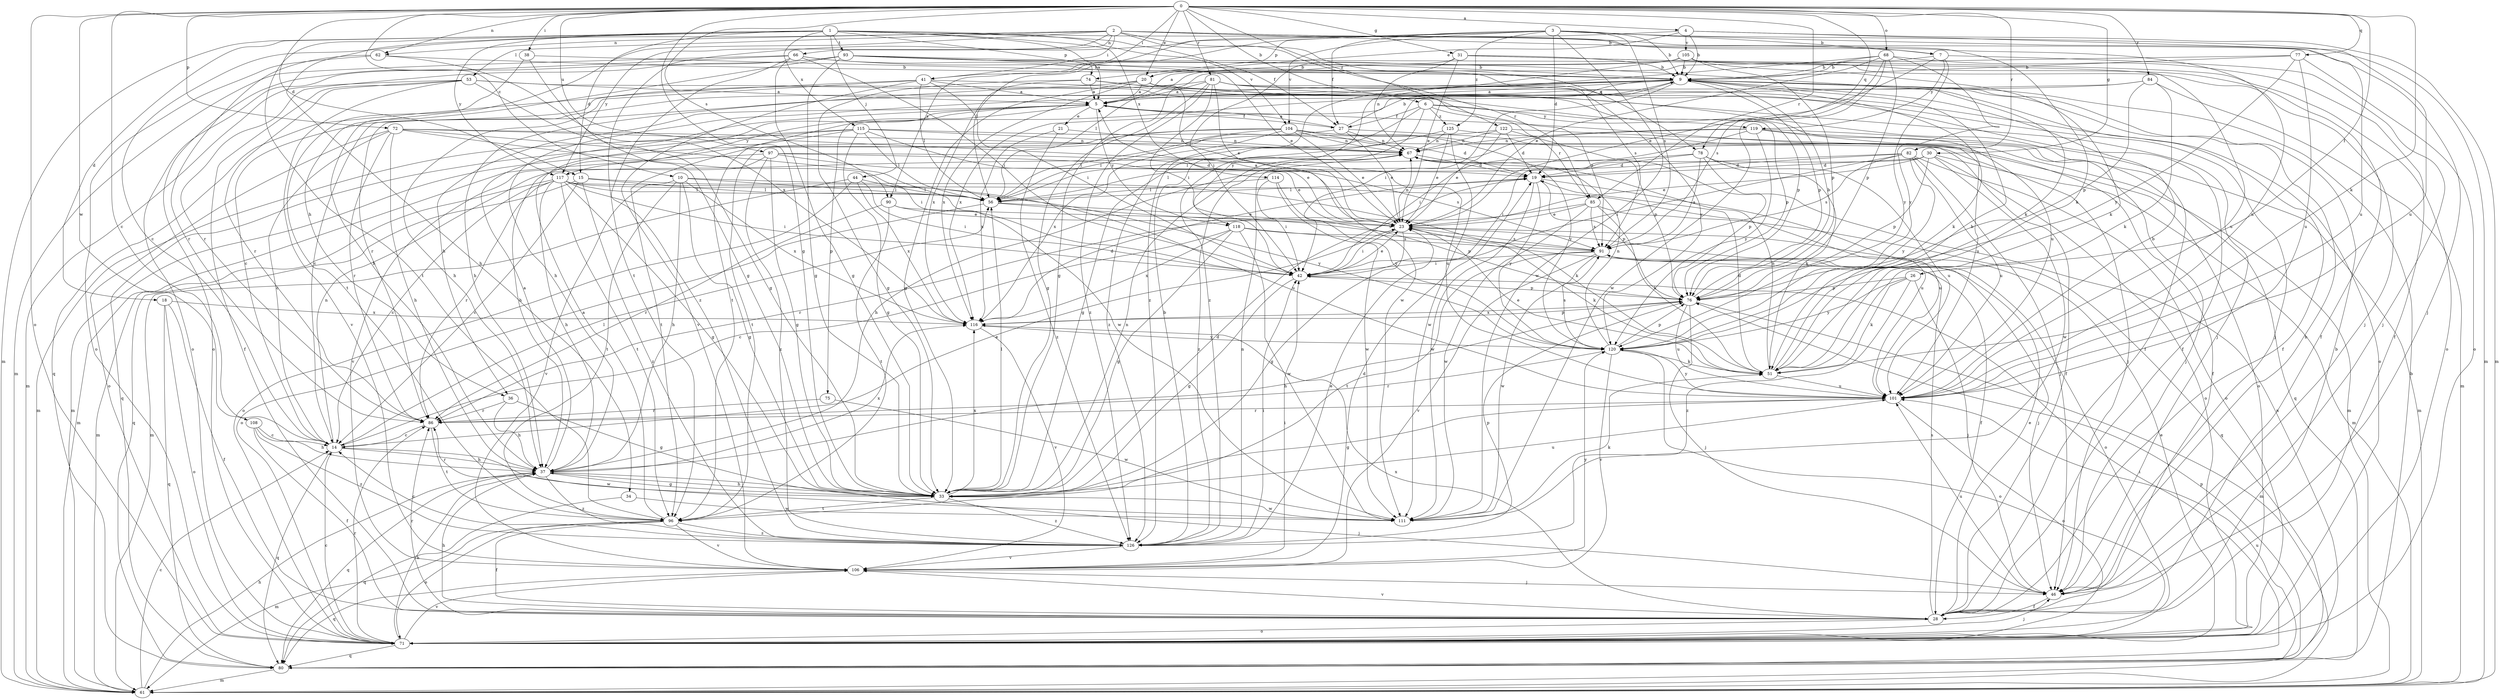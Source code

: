 strict digraph  {
0;
1;
2;
3;
4;
5;
6;
7;
9;
10;
14;
15;
18;
19;
20;
21;
23;
26;
27;
28;
30;
31;
33;
34;
36;
37;
38;
41;
42;
44;
46;
51;
53;
56;
61;
62;
66;
67;
68;
71;
72;
74;
75;
76;
77;
78;
80;
81;
82;
84;
85;
86;
90;
91;
93;
96;
97;
101;
104;
105;
106;
108;
111;
114;
115;
116;
117;
118;
119;
120;
122;
125;
126;
0 -> 4  [label=a];
0 -> 6  [label=b];
0 -> 10  [label=c];
0 -> 14  [label=c];
0 -> 15  [label=d];
0 -> 20  [label=e];
0 -> 26  [label=f];
0 -> 30  [label=g];
0 -> 31  [label=g];
0 -> 33  [label=g];
0 -> 38  [label=i];
0 -> 41  [label=i];
0 -> 51  [label=k];
0 -> 62  [label=n];
0 -> 68  [label=o];
0 -> 71  [label=o];
0 -> 72  [label=p];
0 -> 77  [label=q];
0 -> 78  [label=q];
0 -> 81  [label=r];
0 -> 82  [label=r];
0 -> 84  [label=r];
0 -> 85  [label=r];
0 -> 90  [label=s];
0 -> 97  [label=u];
0 -> 108  [label=w];
0 -> 122  [label=z];
1 -> 5  [label=a];
1 -> 15  [label=d];
1 -> 18  [label=d];
1 -> 27  [label=f];
1 -> 34  [label=h];
1 -> 44  [label=j];
1 -> 61  [label=m];
1 -> 74  [label=p];
1 -> 93  [label=t];
1 -> 96  [label=t];
1 -> 101  [label=u];
1 -> 104  [label=v];
1 -> 114  [label=x];
1 -> 115  [label=x];
1 -> 117  [label=y];
2 -> 7  [label=b];
2 -> 14  [label=c];
2 -> 36  [label=h];
2 -> 41  [label=i];
2 -> 46  [label=j];
2 -> 51  [label=k];
2 -> 53  [label=l];
2 -> 62  [label=n];
2 -> 66  [label=n];
2 -> 78  [label=q];
2 -> 85  [label=r];
2 -> 117  [label=y];
3 -> 7  [label=b];
3 -> 9  [label=b];
3 -> 19  [label=d];
3 -> 27  [label=f];
3 -> 56  [label=l];
3 -> 61  [label=m];
3 -> 74  [label=p];
3 -> 90  [label=s];
3 -> 91  [label=s];
3 -> 101  [label=u];
3 -> 104  [label=v];
3 -> 111  [label=w];
3 -> 125  [label=z];
4 -> 9  [label=b];
4 -> 20  [label=e];
4 -> 61  [label=m];
4 -> 96  [label=t];
4 -> 101  [label=u];
4 -> 105  [label=v];
5 -> 21  [label=e];
5 -> 27  [label=f];
5 -> 36  [label=h];
5 -> 75  [label=p];
5 -> 101  [label=u];
5 -> 117  [label=y];
5 -> 118  [label=y];
6 -> 27  [label=f];
6 -> 76  [label=p];
6 -> 85  [label=r];
6 -> 118  [label=y];
6 -> 119  [label=y];
6 -> 125  [label=z];
6 -> 126  [label=z];
7 -> 9  [label=b];
7 -> 23  [label=e];
7 -> 46  [label=j];
7 -> 119  [label=y];
7 -> 120  [label=y];
9 -> 5  [label=a];
9 -> 14  [label=c];
9 -> 28  [label=f];
9 -> 37  [label=h];
9 -> 42  [label=i];
9 -> 51  [label=k];
9 -> 76  [label=p];
9 -> 86  [label=r];
9 -> 96  [label=t];
10 -> 33  [label=g];
10 -> 37  [label=h];
10 -> 51  [label=k];
10 -> 56  [label=l];
10 -> 96  [label=t];
10 -> 106  [label=v];
10 -> 116  [label=x];
14 -> 23  [label=e];
14 -> 37  [label=h];
14 -> 56  [label=l];
14 -> 67  [label=n];
14 -> 80  [label=q];
14 -> 111  [label=w];
15 -> 14  [label=c];
15 -> 56  [label=l];
15 -> 80  [label=q];
15 -> 101  [label=u];
15 -> 126  [label=z];
18 -> 28  [label=f];
18 -> 71  [label=o];
18 -> 80  [label=q];
18 -> 116  [label=x];
19 -> 56  [label=l];
19 -> 76  [label=p];
19 -> 101  [label=u];
19 -> 111  [label=w];
19 -> 120  [label=y];
20 -> 5  [label=a];
20 -> 23  [label=e];
20 -> 28  [label=f];
20 -> 33  [label=g];
20 -> 46  [label=j];
20 -> 80  [label=q];
20 -> 116  [label=x];
21 -> 67  [label=n];
21 -> 116  [label=x];
21 -> 126  [label=z];
23 -> 5  [label=a];
23 -> 33  [label=g];
23 -> 42  [label=i];
23 -> 51  [label=k];
23 -> 67  [label=n];
23 -> 91  [label=s];
26 -> 46  [label=j];
26 -> 51  [label=k];
26 -> 76  [label=p];
26 -> 120  [label=y];
26 -> 126  [label=z];
27 -> 5  [label=a];
27 -> 9  [label=b];
27 -> 23  [label=e];
27 -> 56  [label=l];
27 -> 67  [label=n];
27 -> 71  [label=o];
28 -> 9  [label=b];
28 -> 23  [label=e];
28 -> 37  [label=h];
28 -> 71  [label=o];
28 -> 86  [label=r];
28 -> 91  [label=s];
28 -> 106  [label=v];
28 -> 116  [label=x];
30 -> 19  [label=d];
30 -> 23  [label=e];
30 -> 56  [label=l];
30 -> 61  [label=m];
30 -> 71  [label=o];
30 -> 76  [label=p];
30 -> 111  [label=w];
31 -> 9  [label=b];
31 -> 23  [label=e];
31 -> 28  [label=f];
31 -> 42  [label=i];
31 -> 67  [label=n];
31 -> 71  [label=o];
33 -> 19  [label=d];
33 -> 37  [label=h];
33 -> 56  [label=l];
33 -> 67  [label=n];
33 -> 86  [label=r];
33 -> 96  [label=t];
33 -> 101  [label=u];
33 -> 111  [label=w];
33 -> 116  [label=x];
33 -> 126  [label=z];
34 -> 80  [label=q];
34 -> 111  [label=w];
36 -> 33  [label=g];
36 -> 37  [label=h];
36 -> 86  [label=r];
37 -> 5  [label=a];
37 -> 33  [label=g];
37 -> 46  [label=j];
37 -> 80  [label=q];
37 -> 116  [label=x];
37 -> 126  [label=z];
38 -> 9  [label=b];
38 -> 33  [label=g];
38 -> 96  [label=t];
41 -> 5  [label=a];
41 -> 14  [label=c];
41 -> 37  [label=h];
41 -> 42  [label=i];
41 -> 56  [label=l];
41 -> 101  [label=u];
41 -> 106  [label=v];
42 -> 23  [label=e];
42 -> 33  [label=g];
42 -> 76  [label=p];
44 -> 42  [label=i];
44 -> 56  [label=l];
44 -> 61  [label=m];
44 -> 71  [label=o];
44 -> 116  [label=x];
46 -> 9  [label=b];
46 -> 28  [label=f];
46 -> 101  [label=u];
51 -> 9  [label=b];
51 -> 19  [label=d];
51 -> 23  [label=e];
51 -> 67  [label=n];
51 -> 101  [label=u];
53 -> 5  [label=a];
53 -> 28  [label=f];
53 -> 33  [label=g];
53 -> 61  [label=m];
53 -> 76  [label=p];
53 -> 86  [label=r];
53 -> 106  [label=v];
56 -> 23  [label=e];
56 -> 71  [label=o];
56 -> 91  [label=s];
61 -> 14  [label=c];
61 -> 37  [label=h];
61 -> 101  [label=u];
62 -> 9  [label=b];
62 -> 71  [label=o];
62 -> 86  [label=r];
62 -> 116  [label=x];
66 -> 9  [label=b];
66 -> 33  [label=g];
66 -> 42  [label=i];
66 -> 61  [label=m];
66 -> 71  [label=o];
66 -> 91  [label=s];
66 -> 126  [label=z];
67 -> 19  [label=d];
67 -> 126  [label=z];
68 -> 9  [label=b];
68 -> 23  [label=e];
68 -> 28  [label=f];
68 -> 76  [label=p];
68 -> 91  [label=s];
68 -> 111  [label=w];
68 -> 120  [label=y];
68 -> 126  [label=z];
71 -> 14  [label=c];
71 -> 23  [label=e];
71 -> 37  [label=h];
71 -> 46  [label=j];
71 -> 80  [label=q];
71 -> 86  [label=r];
71 -> 106  [label=v];
72 -> 14  [label=c];
72 -> 37  [label=h];
72 -> 42  [label=i];
72 -> 67  [label=n];
72 -> 71  [label=o];
72 -> 86  [label=r];
72 -> 101  [label=u];
72 -> 111  [label=w];
74 -> 5  [label=a];
74 -> 33  [label=g];
74 -> 46  [label=j];
74 -> 91  [label=s];
74 -> 116  [label=x];
75 -> 86  [label=r];
75 -> 111  [label=w];
76 -> 9  [label=b];
76 -> 37  [label=h];
76 -> 46  [label=j];
76 -> 61  [label=m];
76 -> 101  [label=u];
76 -> 116  [label=x];
77 -> 9  [label=b];
77 -> 33  [label=g];
77 -> 71  [label=o];
77 -> 101  [label=u];
77 -> 120  [label=y];
78 -> 19  [label=d];
78 -> 42  [label=i];
78 -> 51  [label=k];
78 -> 76  [label=p];
78 -> 91  [label=s];
78 -> 101  [label=u];
80 -> 9  [label=b];
80 -> 42  [label=i];
80 -> 61  [label=m];
80 -> 67  [label=n];
80 -> 76  [label=p];
81 -> 5  [label=a];
81 -> 28  [label=f];
81 -> 33  [label=g];
81 -> 37  [label=h];
81 -> 42  [label=i];
81 -> 71  [label=o];
81 -> 111  [label=w];
81 -> 120  [label=y];
81 -> 126  [label=z];
82 -> 19  [label=d];
82 -> 37  [label=h];
82 -> 42  [label=i];
82 -> 46  [label=j];
82 -> 71  [label=o];
82 -> 91  [label=s];
82 -> 101  [label=u];
82 -> 120  [label=y];
84 -> 5  [label=a];
84 -> 51  [label=k];
84 -> 61  [label=m];
84 -> 76  [label=p];
84 -> 116  [label=x];
85 -> 23  [label=e];
85 -> 51  [label=k];
85 -> 80  [label=q];
85 -> 86  [label=r];
85 -> 91  [label=s];
85 -> 111  [label=w];
86 -> 14  [label=c];
86 -> 96  [label=t];
90 -> 23  [label=e];
90 -> 76  [label=p];
90 -> 86  [label=r];
90 -> 96  [label=t];
91 -> 42  [label=i];
91 -> 46  [label=j];
91 -> 71  [label=o];
91 -> 96  [label=t];
91 -> 106  [label=v];
91 -> 111  [label=w];
93 -> 9  [label=b];
93 -> 23  [label=e];
93 -> 33  [label=g];
93 -> 37  [label=h];
93 -> 46  [label=j];
93 -> 51  [label=k];
93 -> 71  [label=o];
93 -> 86  [label=r];
96 -> 5  [label=a];
96 -> 28  [label=f];
96 -> 61  [label=m];
96 -> 71  [label=o];
96 -> 106  [label=v];
96 -> 126  [label=z];
97 -> 19  [label=d];
97 -> 23  [label=e];
97 -> 33  [label=g];
97 -> 61  [label=m];
97 -> 91  [label=s];
97 -> 106  [label=v];
97 -> 126  [label=z];
101 -> 9  [label=b];
101 -> 33  [label=g];
101 -> 71  [label=o];
101 -> 86  [label=r];
101 -> 120  [label=y];
104 -> 19  [label=d];
104 -> 23  [label=e];
104 -> 28  [label=f];
104 -> 56  [label=l];
104 -> 61  [label=m];
104 -> 67  [label=n];
104 -> 96  [label=t];
104 -> 116  [label=x];
104 -> 120  [label=y];
105 -> 5  [label=a];
105 -> 9  [label=b];
105 -> 51  [label=k];
105 -> 56  [label=l];
105 -> 76  [label=p];
105 -> 101  [label=u];
105 -> 126  [label=z];
106 -> 19  [label=d];
106 -> 42  [label=i];
106 -> 46  [label=j];
106 -> 80  [label=q];
106 -> 120  [label=y];
108 -> 14  [label=c];
108 -> 28  [label=f];
108 -> 37  [label=h];
108 -> 126  [label=z];
111 -> 51  [label=k];
114 -> 42  [label=i];
114 -> 56  [label=l];
114 -> 111  [label=w];
114 -> 120  [label=y];
115 -> 23  [label=e];
115 -> 33  [label=g];
115 -> 37  [label=h];
115 -> 46  [label=j];
115 -> 56  [label=l];
115 -> 61  [label=m];
115 -> 67  [label=n];
115 -> 80  [label=q];
116 -> 19  [label=d];
116 -> 76  [label=p];
116 -> 106  [label=v];
116 -> 120  [label=y];
117 -> 14  [label=c];
117 -> 33  [label=g];
117 -> 37  [label=h];
117 -> 42  [label=i];
117 -> 56  [label=l];
117 -> 61  [label=m];
117 -> 86  [label=r];
117 -> 96  [label=t];
117 -> 101  [label=u];
117 -> 120  [label=y];
118 -> 14  [label=c];
118 -> 28  [label=f];
118 -> 33  [label=g];
118 -> 91  [label=s];
118 -> 111  [label=w];
118 -> 116  [label=x];
119 -> 42  [label=i];
119 -> 46  [label=j];
119 -> 56  [label=l];
119 -> 61  [label=m];
119 -> 67  [label=n];
119 -> 80  [label=q];
119 -> 120  [label=y];
120 -> 51  [label=k];
120 -> 67  [label=n];
120 -> 71  [label=o];
120 -> 76  [label=p];
120 -> 86  [label=r];
120 -> 91  [label=s];
120 -> 106  [label=v];
122 -> 19  [label=d];
122 -> 23  [label=e];
122 -> 61  [label=m];
122 -> 67  [label=n];
122 -> 76  [label=p];
122 -> 96  [label=t];
125 -> 23  [label=e];
125 -> 28  [label=f];
125 -> 33  [label=g];
125 -> 67  [label=n];
125 -> 111  [label=w];
126 -> 9  [label=b];
126 -> 14  [label=c];
126 -> 23  [label=e];
126 -> 42  [label=i];
126 -> 67  [label=n];
126 -> 76  [label=p];
126 -> 106  [label=v];
}
